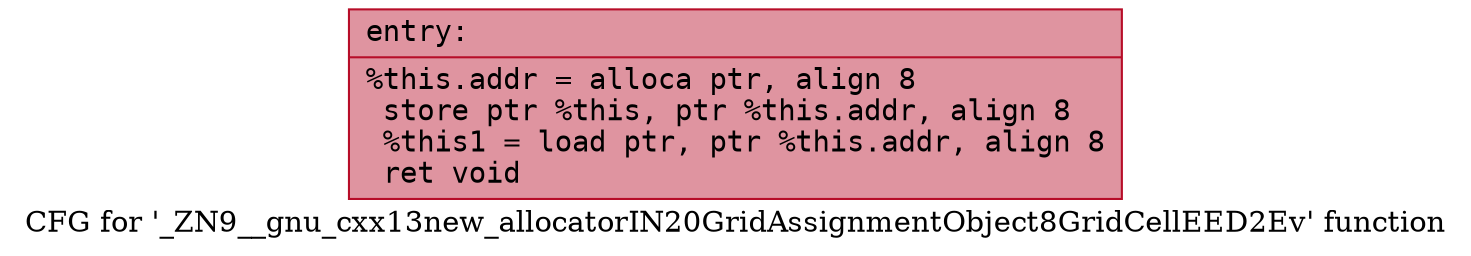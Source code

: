 digraph "CFG for '_ZN9__gnu_cxx13new_allocatorIN20GridAssignmentObject8GridCellEED2Ev' function" {
	label="CFG for '_ZN9__gnu_cxx13new_allocatorIN20GridAssignmentObject8GridCellEED2Ev' function";

	Node0x560dca0daae0 [shape=record,color="#b70d28ff", style=filled, fillcolor="#b70d2870" fontname="Courier",label="{entry:\l|  %this.addr = alloca ptr, align 8\l  store ptr %this, ptr %this.addr, align 8\l  %this1 = load ptr, ptr %this.addr, align 8\l  ret void\l}"];
}
